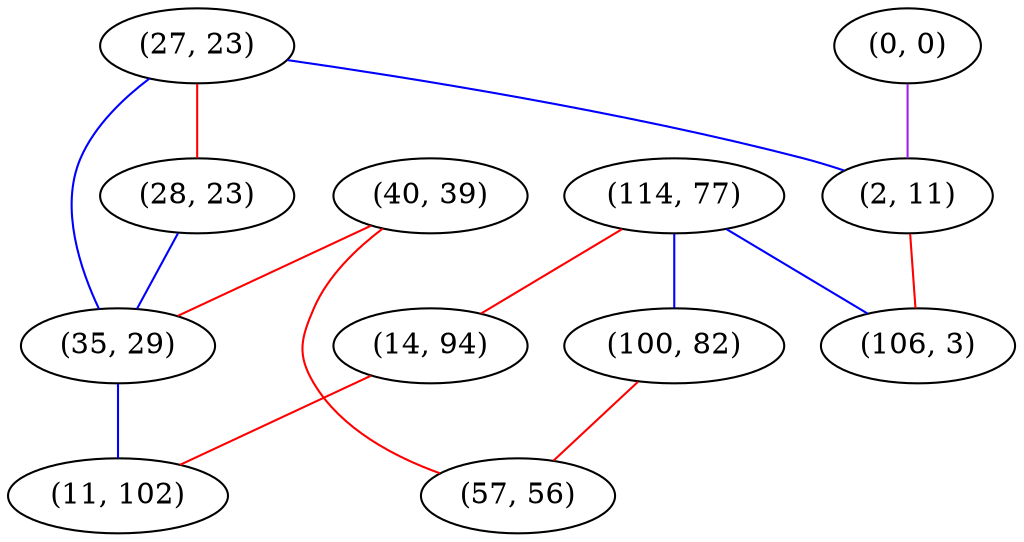 graph "" {
"(27, 23)";
"(114, 77)";
"(0, 0)";
"(14, 94)";
"(100, 82)";
"(28, 23)";
"(2, 11)";
"(40, 39)";
"(35, 29)";
"(106, 3)";
"(57, 56)";
"(11, 102)";
"(27, 23)" -- "(28, 23)"  [color=red, key=0, weight=1];
"(27, 23)" -- "(2, 11)"  [color=blue, key=0, weight=3];
"(27, 23)" -- "(35, 29)"  [color=blue, key=0, weight=3];
"(114, 77)" -- "(100, 82)"  [color=blue, key=0, weight=3];
"(114, 77)" -- "(106, 3)"  [color=blue, key=0, weight=3];
"(114, 77)" -- "(14, 94)"  [color=red, key=0, weight=1];
"(0, 0)" -- "(2, 11)"  [color=purple, key=0, weight=4];
"(14, 94)" -- "(11, 102)"  [color=red, key=0, weight=1];
"(100, 82)" -- "(57, 56)"  [color=red, key=0, weight=1];
"(28, 23)" -- "(35, 29)"  [color=blue, key=0, weight=3];
"(2, 11)" -- "(106, 3)"  [color=red, key=0, weight=1];
"(40, 39)" -- "(57, 56)"  [color=red, key=0, weight=1];
"(40, 39)" -- "(35, 29)"  [color=red, key=0, weight=1];
"(35, 29)" -- "(11, 102)"  [color=blue, key=0, weight=3];
}
